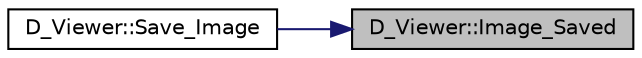 digraph "D_Viewer::Image_Saved"
{
 // LATEX_PDF_SIZE
  edge [fontname="Helvetica",fontsize="10",labelfontname="Helvetica",labelfontsize="10"];
  node [fontname="Helvetica",fontsize="10",shape=record];
  rankdir="RL";
  Node1 [label="D_Viewer::Image_Saved",height=0.2,width=0.4,color="black", fillcolor="grey75", style="filled", fontcolor="black",tooltip=" "];
  Node1 -> Node2 [dir="back",color="midnightblue",fontsize="10",style="solid",fontname="Helvetica"];
  Node2 [label="D_Viewer::Save_Image",height=0.2,width=0.4,color="black", fillcolor="white", style="filled",URL="$class_d___viewer.html#aba6e86bc3848f2555c4538c9bbfe121c",tooltip=" "];
}
